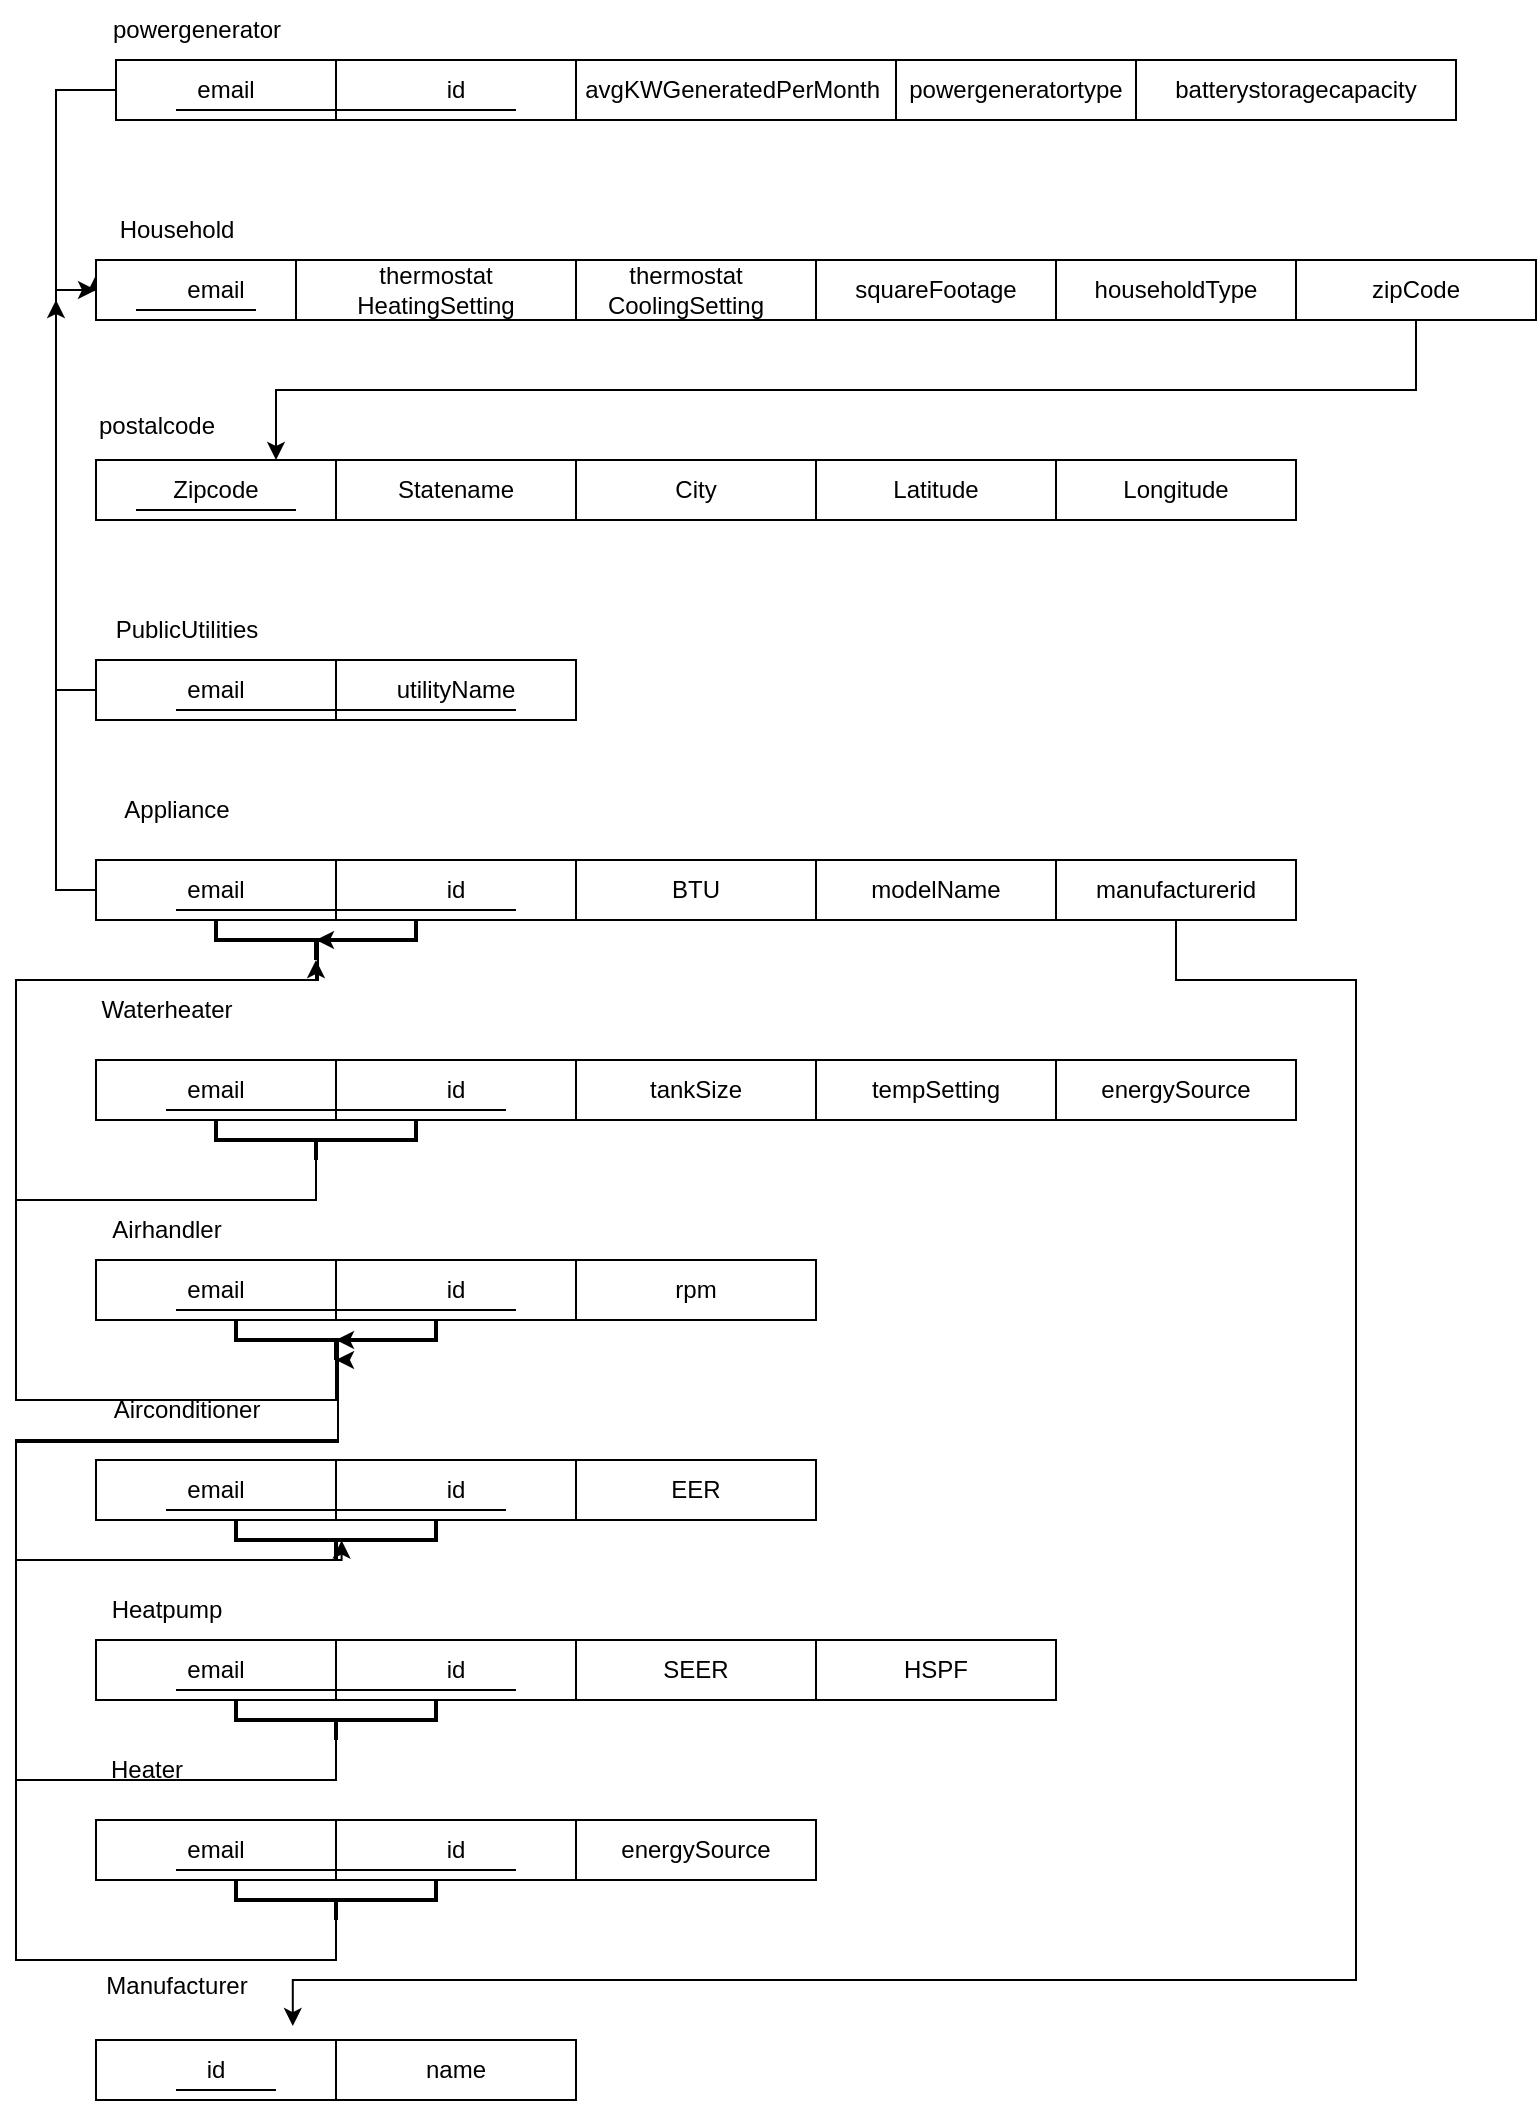<mxfile version="21.5.2" type="github">
  <diagram id="QedcGpKKdiL8F23haLe_" name="Page-1">
    <mxGraphModel dx="756" dy="424" grid="1" gridSize="10" guides="1" tooltips="1" connect="1" arrows="1" fold="1" page="1" pageScale="1" pageWidth="850" pageHeight="1100" math="0" shadow="0">
      <root>
        <mxCell id="0" />
        <mxCell id="1" parent="0" />
        <mxCell id="PBKsIrR6GwTKu4o-tgec-121" style="edgeStyle=orthogonalEdgeStyle;rounded=0;orthogonalLoop=1;jettySize=auto;html=1;exitX=0;exitY=0.5;exitDx=0;exitDy=0;entryX=0;entryY=0.25;entryDx=0;entryDy=0;" parent="1" source="PBKsIrR6GwTKu4o-tgec-1" target="PBKsIrR6GwTKu4o-tgec-41" edge="1">
          <mxGeometry relative="1" as="geometry">
            <mxPoint x="110" y="180" as="targetPoint" />
            <Array as="points">
              <mxPoint x="100" y="85" />
              <mxPoint x="100" y="185" />
              <mxPoint x="120" y="185" />
            </Array>
          </mxGeometry>
        </mxCell>
        <mxCell id="PBKsIrR6GwTKu4o-tgec-1" value="email" style="rounded=0;whiteSpace=wrap;html=1;" parent="1" vertex="1">
          <mxGeometry x="130" y="70" width="110" height="30" as="geometry" />
        </mxCell>
        <mxCell id="PBKsIrR6GwTKu4o-tgec-2" value="id" style="rounded=0;whiteSpace=wrap;html=1;" parent="1" vertex="1">
          <mxGeometry x="240" y="70" width="120" height="30" as="geometry" />
        </mxCell>
        <mxCell id="PBKsIrR6GwTKu4o-tgec-3" value="avgKWGeneratedPerMonth&amp;nbsp;" style="rounded=0;whiteSpace=wrap;html=1;" parent="1" vertex="1">
          <mxGeometry x="360" y="70" width="160" height="30" as="geometry" />
        </mxCell>
        <mxCell id="PBKsIrR6GwTKu4o-tgec-4" value="powergeneratortype " style="rounded=0;whiteSpace=wrap;html=1;" parent="1" vertex="1">
          <mxGeometry x="520" y="70" width="120" height="30" as="geometry" />
        </mxCell>
        <mxCell id="PBKsIrR6GwTKu4o-tgec-5" value="batterystoragecapacity " style="rounded=0;whiteSpace=wrap;html=1;" parent="1" vertex="1">
          <mxGeometry x="640" y="70" width="160" height="30" as="geometry" />
        </mxCell>
        <mxCell id="PBKsIrR6GwTKu4o-tgec-8" value="thermostat&lt;br&gt;CoolingSetting " style="rounded=0;whiteSpace=wrap;html=1;" parent="1" vertex="1">
          <mxGeometry x="350" y="170" width="130" height="30" as="geometry" />
        </mxCell>
        <mxCell id="PBKsIrR6GwTKu4o-tgec-9" value="squareFootage " style="rounded=0;whiteSpace=wrap;html=1;" parent="1" vertex="1">
          <mxGeometry x="480" y="170" width="120" height="30" as="geometry" />
        </mxCell>
        <mxCell id="PBKsIrR6GwTKu4o-tgec-10" value="householdType " style="rounded=0;whiteSpace=wrap;html=1;" parent="1" vertex="1">
          <mxGeometry x="600" y="170" width="120" height="30" as="geometry" />
        </mxCell>
        <mxCell id="XQ7JCEMTtmV65VnA3WEJ-1" style="edgeStyle=orthogonalEdgeStyle;rounded=0;orthogonalLoop=1;jettySize=auto;html=1;exitX=0.5;exitY=1;exitDx=0;exitDy=0;entryX=0.75;entryY=0;entryDx=0;entryDy=0;" edge="1" parent="1" source="PBKsIrR6GwTKu4o-tgec-11" target="PBKsIrR6GwTKu4o-tgec-12">
          <mxGeometry relative="1" as="geometry" />
        </mxCell>
        <mxCell id="PBKsIrR6GwTKu4o-tgec-11" value="zipCode " style="rounded=0;whiteSpace=wrap;html=1;" parent="1" vertex="1">
          <mxGeometry x="720" y="170" width="120" height="30" as="geometry" />
        </mxCell>
        <mxCell id="PBKsIrR6GwTKu4o-tgec-12" value="Zipcode" style="rounded=0;whiteSpace=wrap;html=1;" parent="1" vertex="1">
          <mxGeometry x="120" y="270" width="120" height="30" as="geometry" />
        </mxCell>
        <mxCell id="PBKsIrR6GwTKu4o-tgec-13" value="Statename" style="rounded=0;whiteSpace=wrap;html=1;" parent="1" vertex="1">
          <mxGeometry x="240" y="270" width="120" height="30" as="geometry" />
        </mxCell>
        <mxCell id="PBKsIrR6GwTKu4o-tgec-14" value="City" style="rounded=0;whiteSpace=wrap;html=1;" parent="1" vertex="1">
          <mxGeometry x="360" y="270" width="120" height="30" as="geometry" />
        </mxCell>
        <mxCell id="PBKsIrR6GwTKu4o-tgec-15" value="Latitude" style="rounded=0;whiteSpace=wrap;html=1;" parent="1" vertex="1">
          <mxGeometry x="480" y="270" width="120" height="30" as="geometry" />
        </mxCell>
        <mxCell id="PBKsIrR6GwTKu4o-tgec-16" value="Longitude" style="rounded=0;whiteSpace=wrap;html=1;" parent="1" vertex="1">
          <mxGeometry x="600" y="270" width="120" height="30" as="geometry" />
        </mxCell>
        <mxCell id="PBKsIrR6GwTKu4o-tgec-122" style="edgeStyle=orthogonalEdgeStyle;rounded=0;orthogonalLoop=1;jettySize=auto;html=1;exitX=0;exitY=0.5;exitDx=0;exitDy=0;entryX=0;entryY=0.5;entryDx=0;entryDy=0;" parent="1" source="PBKsIrR6GwTKu4o-tgec-17" target="PBKsIrR6GwTKu4o-tgec-41" edge="1">
          <mxGeometry relative="1" as="geometry" />
        </mxCell>
        <mxCell id="PBKsIrR6GwTKu4o-tgec-17" value="email" style="rounded=0;whiteSpace=wrap;html=1;" parent="1" vertex="1">
          <mxGeometry x="120" y="370" width="120" height="30" as="geometry" />
        </mxCell>
        <mxCell id="PBKsIrR6GwTKu4o-tgec-18" value="utilityName" style="rounded=0;whiteSpace=wrap;html=1;" parent="1" vertex="1">
          <mxGeometry x="240" y="370" width="120" height="30" as="geometry" />
        </mxCell>
        <mxCell id="PBKsIrR6GwTKu4o-tgec-21" value="tankSize" style="rounded=0;whiteSpace=wrap;html=1;" parent="1" vertex="1">
          <mxGeometry x="360" y="570" width="120" height="30" as="geometry" />
        </mxCell>
        <mxCell id="PBKsIrR6GwTKu4o-tgec-22" value="tempSetting" style="rounded=0;whiteSpace=wrap;html=1;" parent="1" vertex="1">
          <mxGeometry x="480" y="570" width="120" height="30" as="geometry" />
        </mxCell>
        <mxCell id="PBKsIrR6GwTKu4o-tgec-23" value="energySource" style="rounded=0;whiteSpace=wrap;html=1;" parent="1" vertex="1">
          <mxGeometry x="600" y="570" width="120" height="30" as="geometry" />
        </mxCell>
        <mxCell id="PBKsIrR6GwTKu4o-tgec-126" style="edgeStyle=orthogonalEdgeStyle;rounded=0;orthogonalLoop=1;jettySize=auto;html=1;exitX=0;exitY=0.5;exitDx=0;exitDy=0;" parent="1" source="PBKsIrR6GwTKu4o-tgec-24" edge="1">
          <mxGeometry relative="1" as="geometry">
            <mxPoint x="100" y="190" as="targetPoint" />
          </mxGeometry>
        </mxCell>
        <mxCell id="PBKsIrR6GwTKu4o-tgec-24" value="email" style="rounded=0;whiteSpace=wrap;html=1;" parent="1" vertex="1">
          <mxGeometry x="120" y="470" width="120" height="30" as="geometry" />
        </mxCell>
        <mxCell id="PBKsIrR6GwTKu4o-tgec-25" value="id" style="rounded=0;whiteSpace=wrap;html=1;" parent="1" vertex="1">
          <mxGeometry x="240" y="470" width="120" height="30" as="geometry" />
        </mxCell>
        <mxCell id="PBKsIrR6GwTKu4o-tgec-26" value="BTU" style="rounded=0;whiteSpace=wrap;html=1;" parent="1" vertex="1">
          <mxGeometry x="360" y="470" width="120" height="30" as="geometry" />
        </mxCell>
        <mxCell id="PBKsIrR6GwTKu4o-tgec-27" value="modelName" style="rounded=0;whiteSpace=wrap;html=1;" parent="1" vertex="1">
          <mxGeometry x="480" y="470" width="120" height="30" as="geometry" />
        </mxCell>
        <mxCell id="XQ7JCEMTtmV65VnA3WEJ-2" style="edgeStyle=orthogonalEdgeStyle;rounded=0;orthogonalLoop=1;jettySize=auto;html=1;exitX=0.5;exitY=1;exitDx=0;exitDy=0;entryX=0.82;entryY=-0.233;entryDx=0;entryDy=0;entryPerimeter=0;" edge="1" parent="1" source="PBKsIrR6GwTKu4o-tgec-28" target="PBKsIrR6GwTKu4o-tgec-43">
          <mxGeometry relative="1" as="geometry">
            <Array as="points">
              <mxPoint x="660" y="530" />
              <mxPoint x="750" y="530" />
              <mxPoint x="750" y="1030" />
              <mxPoint x="218" y="1030" />
            </Array>
          </mxGeometry>
        </mxCell>
        <mxCell id="PBKsIrR6GwTKu4o-tgec-28" value="manufacturerid" style="rounded=0;whiteSpace=wrap;html=1;" parent="1" vertex="1">
          <mxGeometry x="600" y="470" width="120" height="30" as="geometry" />
        </mxCell>
        <mxCell id="PBKsIrR6GwTKu4o-tgec-29" value="email" style="rounded=0;whiteSpace=wrap;html=1;" parent="1" vertex="1">
          <mxGeometry x="120" y="570" width="120" height="30" as="geometry" />
        </mxCell>
        <mxCell id="PBKsIrR6GwTKu4o-tgec-30" value="id" style="rounded=0;whiteSpace=wrap;html=1;" parent="1" vertex="1">
          <mxGeometry x="240" y="570" width="120" height="30" as="geometry" />
        </mxCell>
        <mxCell id="PBKsIrR6GwTKu4o-tgec-31" value="email" style="rounded=0;whiteSpace=wrap;html=1;" parent="1" vertex="1">
          <mxGeometry x="120" y="670" width="120" height="30" as="geometry" />
        </mxCell>
        <mxCell id="PBKsIrR6GwTKu4o-tgec-32" value="id" style="rounded=0;whiteSpace=wrap;html=1;" parent="1" vertex="1">
          <mxGeometry x="240" y="670" width="120" height="30" as="geometry" />
        </mxCell>
        <mxCell id="PBKsIrR6GwTKu4o-tgec-33" value="rpm" style="rounded=0;whiteSpace=wrap;html=1;" parent="1" vertex="1">
          <mxGeometry x="360" y="670" width="120" height="30" as="geometry" />
        </mxCell>
        <mxCell id="PBKsIrR6GwTKu4o-tgec-34" value="email" style="rounded=0;whiteSpace=wrap;html=1;" parent="1" vertex="1">
          <mxGeometry x="120" y="770" width="120" height="30" as="geometry" />
        </mxCell>
        <mxCell id="PBKsIrR6GwTKu4o-tgec-35" value="id" style="rounded=0;whiteSpace=wrap;html=1;" parent="1" vertex="1">
          <mxGeometry x="240" y="770" width="120" height="30" as="geometry" />
        </mxCell>
        <mxCell id="PBKsIrR6GwTKu4o-tgec-36" value="EER" style="rounded=0;whiteSpace=wrap;html=1;" parent="1" vertex="1">
          <mxGeometry x="360" y="770" width="120" height="30" as="geometry" />
        </mxCell>
        <mxCell id="PBKsIrR6GwTKu4o-tgec-41" value="email" style="rounded=0;whiteSpace=wrap;html=1;" parent="1" vertex="1">
          <mxGeometry x="120" y="170" width="120" height="30" as="geometry" />
        </mxCell>
        <mxCell id="PBKsIrR6GwTKu4o-tgec-42" value="thermostat&lt;br&gt;HeatingSetting " style="rounded=0;whiteSpace=wrap;html=1;" parent="1" vertex="1">
          <mxGeometry x="220" y="170" width="140" height="30" as="geometry" />
        </mxCell>
        <mxCell id="PBKsIrR6GwTKu4o-tgec-43" value="id" style="rounded=0;whiteSpace=wrap;html=1;" parent="1" vertex="1">
          <mxGeometry x="120" y="1060" width="120" height="30" as="geometry" />
        </mxCell>
        <mxCell id="PBKsIrR6GwTKu4o-tgec-44" value="name" style="rounded=0;whiteSpace=wrap;html=1;" parent="1" vertex="1">
          <mxGeometry x="240" y="1060" width="120" height="30" as="geometry" />
        </mxCell>
        <mxCell id="PBKsIrR6GwTKu4o-tgec-54" value="" style="line;strokeWidth=1;rotatable=0;dashed=0;labelPosition=right;align=left;verticalAlign=middle;spacingTop=0;spacingLeft=6;points=[];portConstraint=eastwest;" parent="1" vertex="1">
          <mxGeometry x="160" y="90" width="170" height="10" as="geometry" />
        </mxCell>
        <mxCell id="PBKsIrR6GwTKu4o-tgec-55" value="powergenerator" style="text;html=1;align=center;verticalAlign=middle;resizable=0;points=[];autosize=1;strokeColor=none;fillColor=none;" parent="1" vertex="1">
          <mxGeometry x="115" y="40" width="110" height="30" as="geometry" />
        </mxCell>
        <mxCell id="PBKsIrR6GwTKu4o-tgec-56" value="Household" style="text;html=1;align=center;verticalAlign=middle;resizable=0;points=[];autosize=1;strokeColor=none;fillColor=none;" parent="1" vertex="1">
          <mxGeometry x="120" y="140" width="80" height="30" as="geometry" />
        </mxCell>
        <mxCell id="PBKsIrR6GwTKu4o-tgec-57" value="PublicUtilities&lt;span style=&quot;color: rgb(36, 41, 47); font-family: ui-monospace, SFMono-Regular, &amp;quot;SF Mono&amp;quot;, Menlo, Consolas, &amp;quot;Liberation Mono&amp;quot;, monospace; text-align: start; background-color: rgb(255, 255, 255);&quot;&gt; &lt;/span&gt;" style="text;html=1;align=center;verticalAlign=middle;resizable=0;points=[];autosize=1;strokeColor=none;fillColor=none;" parent="1" vertex="1">
          <mxGeometry x="120" y="340" width="90" height="30" as="geometry" />
        </mxCell>
        <mxCell id="PBKsIrR6GwTKu4o-tgec-58" value="" style="line;strokeWidth=1;rotatable=0;dashed=0;labelPosition=right;align=left;verticalAlign=middle;spacingTop=0;spacingLeft=6;points=[];portConstraint=eastwest;" parent="1" vertex="1">
          <mxGeometry x="160" y="390" width="170" height="10" as="geometry" />
        </mxCell>
        <mxCell id="PBKsIrR6GwTKu4o-tgec-62" value="" style="line;strokeWidth=1;rotatable=0;dashed=0;labelPosition=right;align=left;verticalAlign=middle;spacingTop=0;spacingLeft=6;points=[];portConstraint=eastwest;" parent="1" vertex="1">
          <mxGeometry x="140" y="190" width="60" height="10" as="geometry" />
        </mxCell>
        <mxCell id="PBKsIrR6GwTKu4o-tgec-63" value="" style="line;strokeWidth=1;rotatable=0;dashed=0;labelPosition=right;align=left;verticalAlign=middle;spacingTop=0;spacingLeft=6;points=[];portConstraint=eastwest;" parent="1" vertex="1">
          <mxGeometry x="140" y="290" width="80" height="10" as="geometry" />
        </mxCell>
        <mxCell id="PBKsIrR6GwTKu4o-tgec-64" value="Appliance" style="text;html=1;align=center;verticalAlign=middle;resizable=0;points=[];autosize=1;strokeColor=none;fillColor=none;" parent="1" vertex="1">
          <mxGeometry x="120" y="430" width="80" height="30" as="geometry" />
        </mxCell>
        <mxCell id="PBKsIrR6GwTKu4o-tgec-65" value="Waterheater" style="text;html=1;align=center;verticalAlign=middle;resizable=0;points=[];autosize=1;strokeColor=none;fillColor=none;" parent="1" vertex="1">
          <mxGeometry x="110" y="530" width="90" height="30" as="geometry" />
        </mxCell>
        <mxCell id="PBKsIrR6GwTKu4o-tgec-66" value="Airhandler" style="text;html=1;align=center;verticalAlign=middle;resizable=0;points=[];autosize=1;strokeColor=none;fillColor=none;" parent="1" vertex="1">
          <mxGeometry x="115" y="640" width="80" height="30" as="geometry" />
        </mxCell>
        <mxCell id="PBKsIrR6GwTKu4o-tgec-67" value="Airconditioner" style="text;html=1;align=center;verticalAlign=middle;resizable=0;points=[];autosize=1;strokeColor=none;fillColor=none;" parent="1" vertex="1">
          <mxGeometry x="115" y="730" width="100" height="30" as="geometry" />
        </mxCell>
        <mxCell id="PBKsIrR6GwTKu4o-tgec-68" value="Heater" style="text;html=1;align=center;verticalAlign=middle;resizable=0;points=[];autosize=1;strokeColor=none;fillColor=none;imageAspect=0;imageWidth=24;imageHeight=24;" parent="1" vertex="1">
          <mxGeometry x="115" y="910" width="60" height="30" as="geometry" />
        </mxCell>
        <mxCell id="PBKsIrR6GwTKu4o-tgec-80" value="Heatpump" style="text;html=1;align=center;verticalAlign=middle;resizable=0;points=[];autosize=1;strokeColor=none;fillColor=none;" parent="1" vertex="1">
          <mxGeometry x="115" y="830" width="80" height="30" as="geometry" />
        </mxCell>
        <mxCell id="PBKsIrR6GwTKu4o-tgec-84" value="email" style="rounded=0;whiteSpace=wrap;html=1;" parent="1" vertex="1">
          <mxGeometry x="120" y="860" width="120" height="30" as="geometry" />
        </mxCell>
        <mxCell id="PBKsIrR6GwTKu4o-tgec-85" value="id" style="rounded=0;whiteSpace=wrap;html=1;" parent="1" vertex="1">
          <mxGeometry x="240" y="860" width="120" height="30" as="geometry" />
        </mxCell>
        <mxCell id="PBKsIrR6GwTKu4o-tgec-86" value="SEER" style="rounded=0;whiteSpace=wrap;html=1;" parent="1" vertex="1">
          <mxGeometry x="360" y="860" width="120" height="30" as="geometry" />
        </mxCell>
        <mxCell id="PBKsIrR6GwTKu4o-tgec-87" value="HSPF" style="rounded=0;whiteSpace=wrap;html=1;" parent="1" vertex="1">
          <mxGeometry x="480" y="860" width="120" height="30" as="geometry" />
        </mxCell>
        <mxCell id="PBKsIrR6GwTKu4o-tgec-88" value="email" style="rounded=0;whiteSpace=wrap;html=1;" parent="1" vertex="1">
          <mxGeometry x="120" y="950" width="120" height="30" as="geometry" />
        </mxCell>
        <mxCell id="PBKsIrR6GwTKu4o-tgec-89" value="id" style="rounded=0;whiteSpace=wrap;html=1;" parent="1" vertex="1">
          <mxGeometry x="240" y="950" width="120" height="30" as="geometry" />
        </mxCell>
        <mxCell id="PBKsIrR6GwTKu4o-tgec-90" value="energySource" style="rounded=0;whiteSpace=wrap;html=1;" parent="1" vertex="1">
          <mxGeometry x="360" y="950" width="120" height="30" as="geometry" />
        </mxCell>
        <mxCell id="PBKsIrR6GwTKu4o-tgec-94" value="postalcode" style="text;html=1;align=center;verticalAlign=middle;resizable=0;points=[];autosize=1;strokeColor=none;fillColor=none;" parent="1" vertex="1">
          <mxGeometry x="110" y="238" width="80" height="30" as="geometry" />
        </mxCell>
        <mxCell id="PBKsIrR6GwTKu4o-tgec-95" value="Manufacturer" style="text;html=1;align=center;verticalAlign=middle;resizable=0;points=[];autosize=1;strokeColor=none;fillColor=none;" parent="1" vertex="1">
          <mxGeometry x="115" y="1018" width="90" height="30" as="geometry" />
        </mxCell>
        <mxCell id="PBKsIrR6GwTKu4o-tgec-97" value="" style="strokeWidth=2;html=1;shape=mxgraph.flowchart.annotation_2;align=left;labelPosition=right;pointerEvents=1;direction=north;" parent="1" vertex="1">
          <mxGeometry x="180" y="500" width="100" height="20" as="geometry" />
        </mxCell>
        <mxCell id="PBKsIrR6GwTKu4o-tgec-106" style="edgeStyle=orthogonalEdgeStyle;rounded=0;orthogonalLoop=1;jettySize=auto;html=1;exitX=0;exitY=0.5;exitDx=0;exitDy=0;exitPerimeter=0;entryX=0;entryY=0.5;entryDx=0;entryDy=0;entryPerimeter=0;" parent="1" source="PBKsIrR6GwTKu4o-tgec-101" target="PBKsIrR6GwTKu4o-tgec-97" edge="1">
          <mxGeometry relative="1" as="geometry">
            <Array as="points">
              <mxPoint x="230" y="640" />
              <mxPoint x="80" y="640" />
              <mxPoint x="80" y="530" />
              <mxPoint x="230" y="530" />
            </Array>
          </mxGeometry>
        </mxCell>
        <mxCell id="PBKsIrR6GwTKu4o-tgec-101" value="" style="strokeWidth=2;html=1;shape=mxgraph.flowchart.annotation_2;align=left;labelPosition=right;pointerEvents=1;direction=north;" parent="1" vertex="1">
          <mxGeometry x="180" y="600" width="100" height="20" as="geometry" />
        </mxCell>
        <mxCell id="PBKsIrR6GwTKu4o-tgec-107" style="edgeStyle=orthogonalEdgeStyle;rounded=0;orthogonalLoop=1;jettySize=auto;html=1;exitX=0;exitY=0.5;exitDx=0;exitDy=0;exitPerimeter=0;" parent="1" source="PBKsIrR6GwTKu4o-tgec-102" edge="1">
          <mxGeometry relative="1" as="geometry">
            <mxPoint x="230" y="510" as="targetPoint" />
            <Array as="points">
              <mxPoint x="240" y="740" />
              <mxPoint x="80" y="740" />
              <mxPoint x="80" y="530" />
              <mxPoint x="231" y="530" />
            </Array>
          </mxGeometry>
        </mxCell>
        <mxCell id="PBKsIrR6GwTKu4o-tgec-102" value="" style="strokeWidth=2;html=1;shape=mxgraph.flowchart.annotation_2;align=left;labelPosition=right;pointerEvents=1;direction=north;" parent="1" vertex="1">
          <mxGeometry x="190" y="700" width="100" height="20" as="geometry" />
        </mxCell>
        <mxCell id="PBKsIrR6GwTKu4o-tgec-108" style="edgeStyle=orthogonalEdgeStyle;rounded=0;orthogonalLoop=1;jettySize=auto;html=1;exitX=0;exitY=0.5;exitDx=0;exitDy=0;exitPerimeter=0;" parent="1" source="PBKsIrR6GwTKu4o-tgec-103" edge="1">
          <mxGeometry relative="1" as="geometry">
            <mxPoint x="240" y="720" as="targetPoint" />
            <Array as="points">
              <mxPoint x="80" y="820" />
              <mxPoint x="80" y="761" />
              <mxPoint x="241" y="761" />
            </Array>
          </mxGeometry>
        </mxCell>
        <mxCell id="PBKsIrR6GwTKu4o-tgec-103" value="" style="strokeWidth=2;html=1;shape=mxgraph.flowchart.annotation_2;align=left;labelPosition=right;pointerEvents=1;direction=north;" parent="1" vertex="1">
          <mxGeometry x="190" y="800" width="100" height="20" as="geometry" />
        </mxCell>
        <mxCell id="PBKsIrR6GwTKu4o-tgec-109" style="edgeStyle=orthogonalEdgeStyle;rounded=0;orthogonalLoop=1;jettySize=auto;html=1;exitX=0;exitY=0.5;exitDx=0;exitDy=0;exitPerimeter=0;" parent="1" source="PBKsIrR6GwTKu4o-tgec-104" edge="1">
          <mxGeometry relative="1" as="geometry">
            <mxPoint x="240" y="710" as="targetPoint" />
            <Array as="points">
              <mxPoint x="240" y="930" />
              <mxPoint x="80" y="930" />
              <mxPoint x="80" y="760" />
              <mxPoint x="241" y="760" />
            </Array>
          </mxGeometry>
        </mxCell>
        <mxCell id="PBKsIrR6GwTKu4o-tgec-104" value="" style="strokeWidth=2;html=1;shape=mxgraph.flowchart.annotation_2;align=left;labelPosition=right;pointerEvents=1;direction=north;" parent="1" vertex="1">
          <mxGeometry x="190" y="890" width="100" height="20" as="geometry" />
        </mxCell>
        <mxCell id="PBKsIrR6GwTKu4o-tgec-110" style="edgeStyle=orthogonalEdgeStyle;rounded=0;orthogonalLoop=1;jettySize=auto;html=1;exitX=0;exitY=0.5;exitDx=0;exitDy=0;exitPerimeter=0;entryX=0.486;entryY=0.528;entryDx=0;entryDy=0;entryPerimeter=0;" parent="1" source="PBKsIrR6GwTKu4o-tgec-105" target="PBKsIrR6GwTKu4o-tgec-103" edge="1">
          <mxGeometry relative="1" as="geometry">
            <Array as="points">
              <mxPoint x="240" y="1020" />
              <mxPoint x="80" y="1020" />
              <mxPoint x="80" y="820" />
              <mxPoint x="243" y="820" />
            </Array>
          </mxGeometry>
        </mxCell>
        <mxCell id="PBKsIrR6GwTKu4o-tgec-105" value="" style="strokeWidth=2;html=1;shape=mxgraph.flowchart.annotation_2;align=left;labelPosition=right;pointerEvents=1;direction=north;" parent="1" vertex="1">
          <mxGeometry x="190" y="980" width="100" height="20" as="geometry" />
        </mxCell>
        <mxCell id="PBKsIrR6GwTKu4o-tgec-111" value="" style="line;strokeWidth=1;rotatable=0;dashed=0;labelPosition=right;align=left;verticalAlign=middle;spacingTop=0;spacingLeft=6;points=[];portConstraint=eastwest;" parent="1" vertex="1">
          <mxGeometry x="160" y="490" width="170" height="10" as="geometry" />
        </mxCell>
        <mxCell id="PBKsIrR6GwTKu4o-tgec-112" value="" style="line;strokeWidth=1;rotatable=0;dashed=0;labelPosition=right;align=left;verticalAlign=middle;spacingTop=0;spacingLeft=6;points=[];portConstraint=eastwest;" parent="1" vertex="1">
          <mxGeometry x="155" y="590" width="170" height="10" as="geometry" />
        </mxCell>
        <mxCell id="PBKsIrR6GwTKu4o-tgec-113" value="" style="line;strokeWidth=1;rotatable=0;dashed=0;labelPosition=right;align=left;verticalAlign=middle;spacingTop=0;spacingLeft=6;points=[];portConstraint=eastwest;" parent="1" vertex="1">
          <mxGeometry x="160" y="690" width="170" height="10" as="geometry" />
        </mxCell>
        <mxCell id="PBKsIrR6GwTKu4o-tgec-114" value="" style="line;strokeWidth=1;rotatable=0;dashed=0;labelPosition=right;align=left;verticalAlign=middle;spacingTop=0;spacingLeft=6;points=[];portConstraint=eastwest;" parent="1" vertex="1">
          <mxGeometry x="155" y="790" width="170" height="10" as="geometry" />
        </mxCell>
        <mxCell id="PBKsIrR6GwTKu4o-tgec-115" value="" style="line;strokeWidth=1;rotatable=0;dashed=0;labelPosition=right;align=left;verticalAlign=middle;spacingTop=0;spacingLeft=6;points=[];portConstraint=eastwest;" parent="1" vertex="1">
          <mxGeometry x="160" y="880" width="170" height="10" as="geometry" />
        </mxCell>
        <mxCell id="PBKsIrR6GwTKu4o-tgec-116" value="" style="line;strokeWidth=1;rotatable=0;dashed=0;labelPosition=right;align=left;verticalAlign=middle;spacingTop=0;spacingLeft=6;points=[];portConstraint=eastwest;" parent="1" vertex="1">
          <mxGeometry x="160" y="970" width="170" height="10" as="geometry" />
        </mxCell>
        <mxCell id="PBKsIrR6GwTKu4o-tgec-117" value="" style="line;strokeWidth=1;rotatable=0;dashed=0;labelPosition=right;align=left;verticalAlign=middle;spacingTop=0;spacingLeft=6;points=[];portConstraint=eastwest;" parent="1" vertex="1">
          <mxGeometry x="160" y="1080" width="50" height="10" as="geometry" />
        </mxCell>
      </root>
    </mxGraphModel>
  </diagram>
</mxfile>
